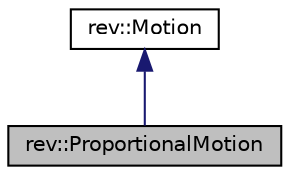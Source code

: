digraph "rev::ProportionalMotion"
{
 // LATEX_PDF_SIZE
  edge [fontname="Helvetica",fontsize="10",labelfontname="Helvetica",labelfontsize="10"];
  node [fontname="Helvetica",fontsize="10",shape=record];
  Node1 [label="rev::ProportionalMotion",height=0.2,width=0.4,color="black", fillcolor="grey75", style="filled", fontcolor="black",tooltip="Motion class in which the outputs are proportional to longitudinal error."];
  Node2 -> Node1 [dir="back",color="midnightblue",fontsize="10",style="solid",fontname="Helvetica"];
  Node2 [label="rev::Motion",height=0.2,width=0.4,color="black", fillcolor="white", style="filled",URL="$classrev_1_1Motion.html",tooltip="Interface for generating raw motor powers."];
}
